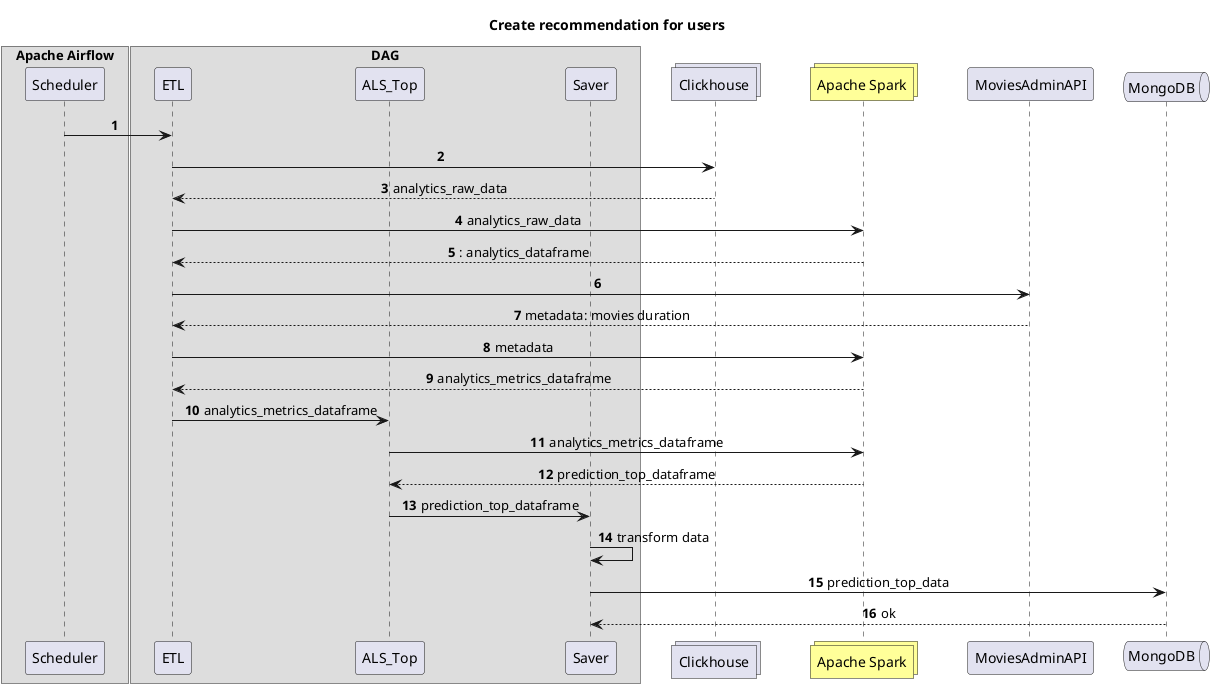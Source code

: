 @startuml
autonumber
skinparam sequence {
	ParticipantPadding 20
	MessageAlign center
	skinparam BoxPadding 20
}

title Create recommendation for users

box Apache Airflow
participant Scheduler as sch order 10
box DAG
participant ETL as etl order 20
participant ALS_Top as als order 30
participant Saver as sv order 35
end box
end box
collections Clickhouse as cl order 40
collections "Apache Spark" as spark order 41 #FFFF99
participant MoviesAdminAPI as a_api order 42
queue MongoDB as mng order 50

sch -> etl
etl -> cl
return analytics_raw_data

etl -> spark: analytics_raw_data
return: analytics_dataframe

etl -> a_api
return metadata: movies duration
etl -> spark: metadata
return analytics_metrics_dataframe

etl -> als: analytics_metrics_dataframe
als -> spark: analytics_metrics_dataframe
return prediction_top_dataframe

als -> sv: prediction_top_dataframe

sv -> sv: transform data
sv -> mng: prediction_top_data
return ok

@enduml
